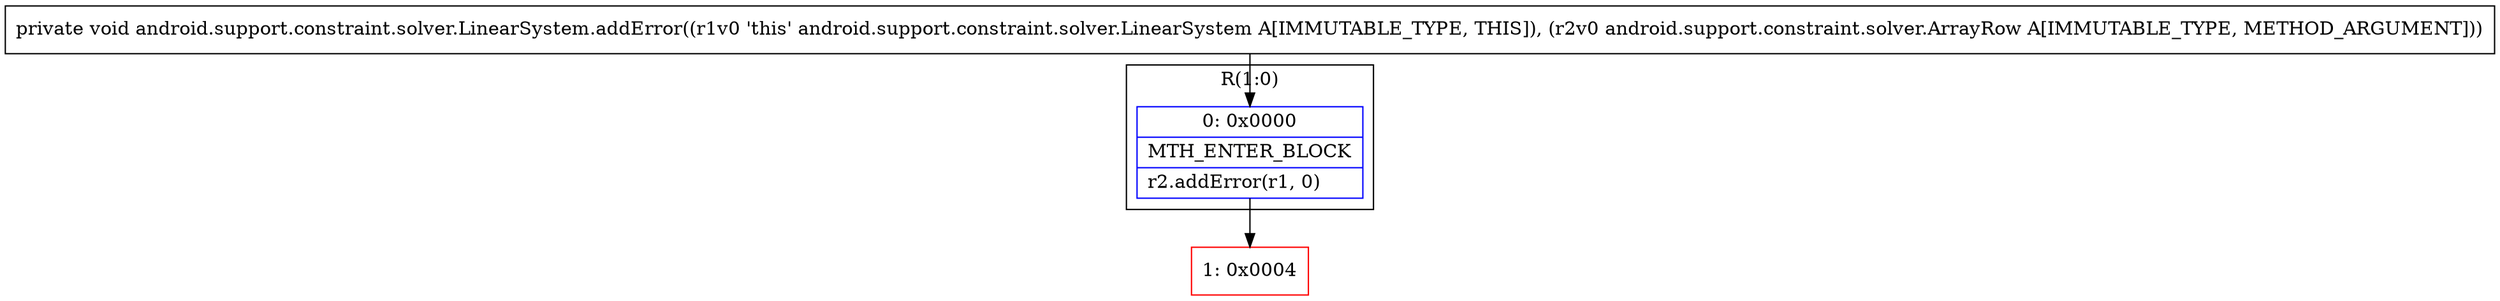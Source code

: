 digraph "CFG forandroid.support.constraint.solver.LinearSystem.addError(Landroid\/support\/constraint\/solver\/ArrayRow;)V" {
subgraph cluster_Region_1634753332 {
label = "R(1:0)";
node [shape=record,color=blue];
Node_0 [shape=record,label="{0\:\ 0x0000|MTH_ENTER_BLOCK\l|r2.addError(r1, 0)\l}"];
}
Node_1 [shape=record,color=red,label="{1\:\ 0x0004}"];
MethodNode[shape=record,label="{private void android.support.constraint.solver.LinearSystem.addError((r1v0 'this' android.support.constraint.solver.LinearSystem A[IMMUTABLE_TYPE, THIS]), (r2v0 android.support.constraint.solver.ArrayRow A[IMMUTABLE_TYPE, METHOD_ARGUMENT])) }"];
MethodNode -> Node_0;
Node_0 -> Node_1;
}

